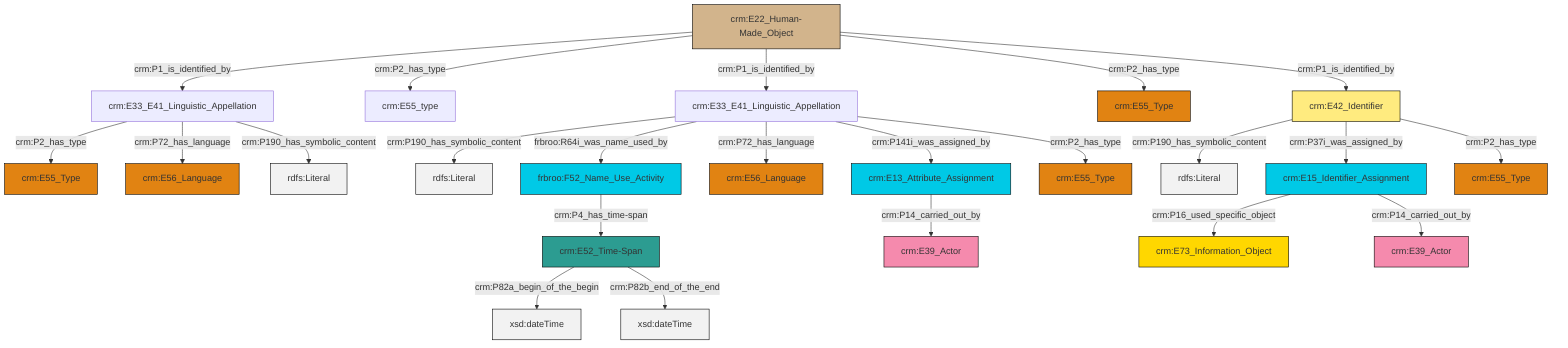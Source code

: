 graph TD
classDef Literal fill:#f2f2f2,stroke:#000000;
classDef CRM_Entity fill:#FFFFFF,stroke:#000000;
classDef Temporal_Entity fill:#00C9E6, stroke:#000000;
classDef Type fill:#E18312, stroke:#000000;
classDef Time-Span fill:#2C9C91, stroke:#000000;
classDef Appellation fill:#FFEB7F, stroke:#000000;
classDef Place fill:#008836, stroke:#000000;
classDef Persistent_Item fill:#B266B2, stroke:#000000;
classDef Conceptual_Object fill:#FFD700, stroke:#000000;
classDef Physical_Thing fill:#D2B48C, stroke:#000000;
classDef Actor fill:#f58aad, stroke:#000000;
classDef PC_Classes fill:#4ce600, stroke:#000000;
classDef Multi fill:#cccccc,stroke:#000000;

2["crm:E22_Human-Made_Object"]:::Physical_Thing -->|crm:P1_is_identified_by| 3["crm:E33_E41_Linguistic_Appellation"]:::Default
4["crm:E52_Time-Span"]:::Time-Span -->|crm:P82a_begin_of_the_begin| 5[xsd:dateTime]:::Literal
3["crm:E33_E41_Linguistic_Appellation"]:::Default -->|crm:P2_has_type| 0["crm:E55_Type"]:::Type
8["crm:E42_Identifier"]:::Appellation -->|crm:P190_has_symbolic_content| 9[rdfs:Literal]:::Literal
4["crm:E52_Time-Span"]:::Time-Span -->|crm:P82b_end_of_the_end| 10[xsd:dateTime]:::Literal
16["crm:E15_Identifier_Assignment"]:::Temporal_Entity -->|crm:P16_used_specific_object| 17["crm:E73_Information_Object"]:::Conceptual_Object
8["crm:E42_Identifier"]:::Appellation -->|crm:P37i_was_assigned_by| 16["crm:E15_Identifier_Assignment"]:::Temporal_Entity
16["crm:E15_Identifier_Assignment"]:::Temporal_Entity -->|crm:P14_carried_out_by| 23["crm:E39_Actor"]:::Actor
3["crm:E33_E41_Linguistic_Appellation"]:::Default -->|crm:P72_has_language| 21["crm:E56_Language"]:::Type
3["crm:E33_E41_Linguistic_Appellation"]:::Default -->|crm:P190_has_symbolic_content| 27[rdfs:Literal]:::Literal
12["frbroo:F52_Name_Use_Activity"]:::Temporal_Entity -->|crm:P4_has_time-span| 4["crm:E52_Time-Span"]:::Time-Span
14["crm:E33_E41_Linguistic_Appellation"]:::Default -->|crm:P190_has_symbolic_content| 31[rdfs:Literal]:::Literal
14["crm:E33_E41_Linguistic_Appellation"]:::Default -->|frbroo:R64i_was_name_used_by| 12["frbroo:F52_Name_Use_Activity"]:::Temporal_Entity
14["crm:E33_E41_Linguistic_Appellation"]:::Default -->|crm:P72_has_language| 18["crm:E56_Language"]:::Type
2["crm:E22_Human-Made_Object"]:::Physical_Thing -->|crm:P2_has_type| 6["crm:E55_type"]:::Default
14["crm:E33_E41_Linguistic_Appellation"]:::Default -->|crm:P141i_was_assigned_by| 28["crm:E13_Attribute_Assignment"]:::Temporal_Entity
2["crm:E22_Human-Made_Object"]:::Physical_Thing -->|crm:P1_is_identified_by| 14["crm:E33_E41_Linguistic_Appellation"]:::Default
28["crm:E13_Attribute_Assignment"]:::Temporal_Entity -->|crm:P14_carried_out_by| 32["crm:E39_Actor"]:::Actor
2["crm:E22_Human-Made_Object"]:::Physical_Thing -->|crm:P2_has_type| 36["crm:E55_Type"]:::Type
2["crm:E22_Human-Made_Object"]:::Physical_Thing -->|crm:P1_is_identified_by| 8["crm:E42_Identifier"]:::Appellation
8["crm:E42_Identifier"]:::Appellation -->|crm:P2_has_type| 40["crm:E55_Type"]:::Type
14["crm:E33_E41_Linguistic_Appellation"]:::Default -->|crm:P2_has_type| 24["crm:E55_Type"]:::Type